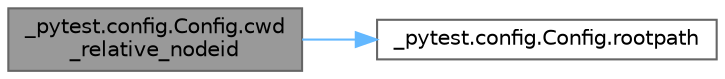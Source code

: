 digraph "_pytest.config.Config.cwd_relative_nodeid"
{
 // LATEX_PDF_SIZE
  bgcolor="transparent";
  edge [fontname=Helvetica,fontsize=10,labelfontname=Helvetica,labelfontsize=10];
  node [fontname=Helvetica,fontsize=10,shape=box,height=0.2,width=0.4];
  rankdir="LR";
  Node1 [id="Node000001",label="_pytest.config.Config.cwd\l_relative_nodeid",height=0.2,width=0.4,color="gray40", fillcolor="grey60", style="filled", fontcolor="black",tooltip=" "];
  Node1 -> Node2 [id="edge1_Node000001_Node000002",color="steelblue1",style="solid",tooltip=" "];
  Node2 [id="Node000002",label="_pytest.config.Config.rootpath",height=0.2,width=0.4,color="grey40", fillcolor="white", style="filled",URL="$class__pytest_1_1config_1_1_config.html#a84d9b9a580338f8d105e413a89db8545",tooltip=" "];
}
